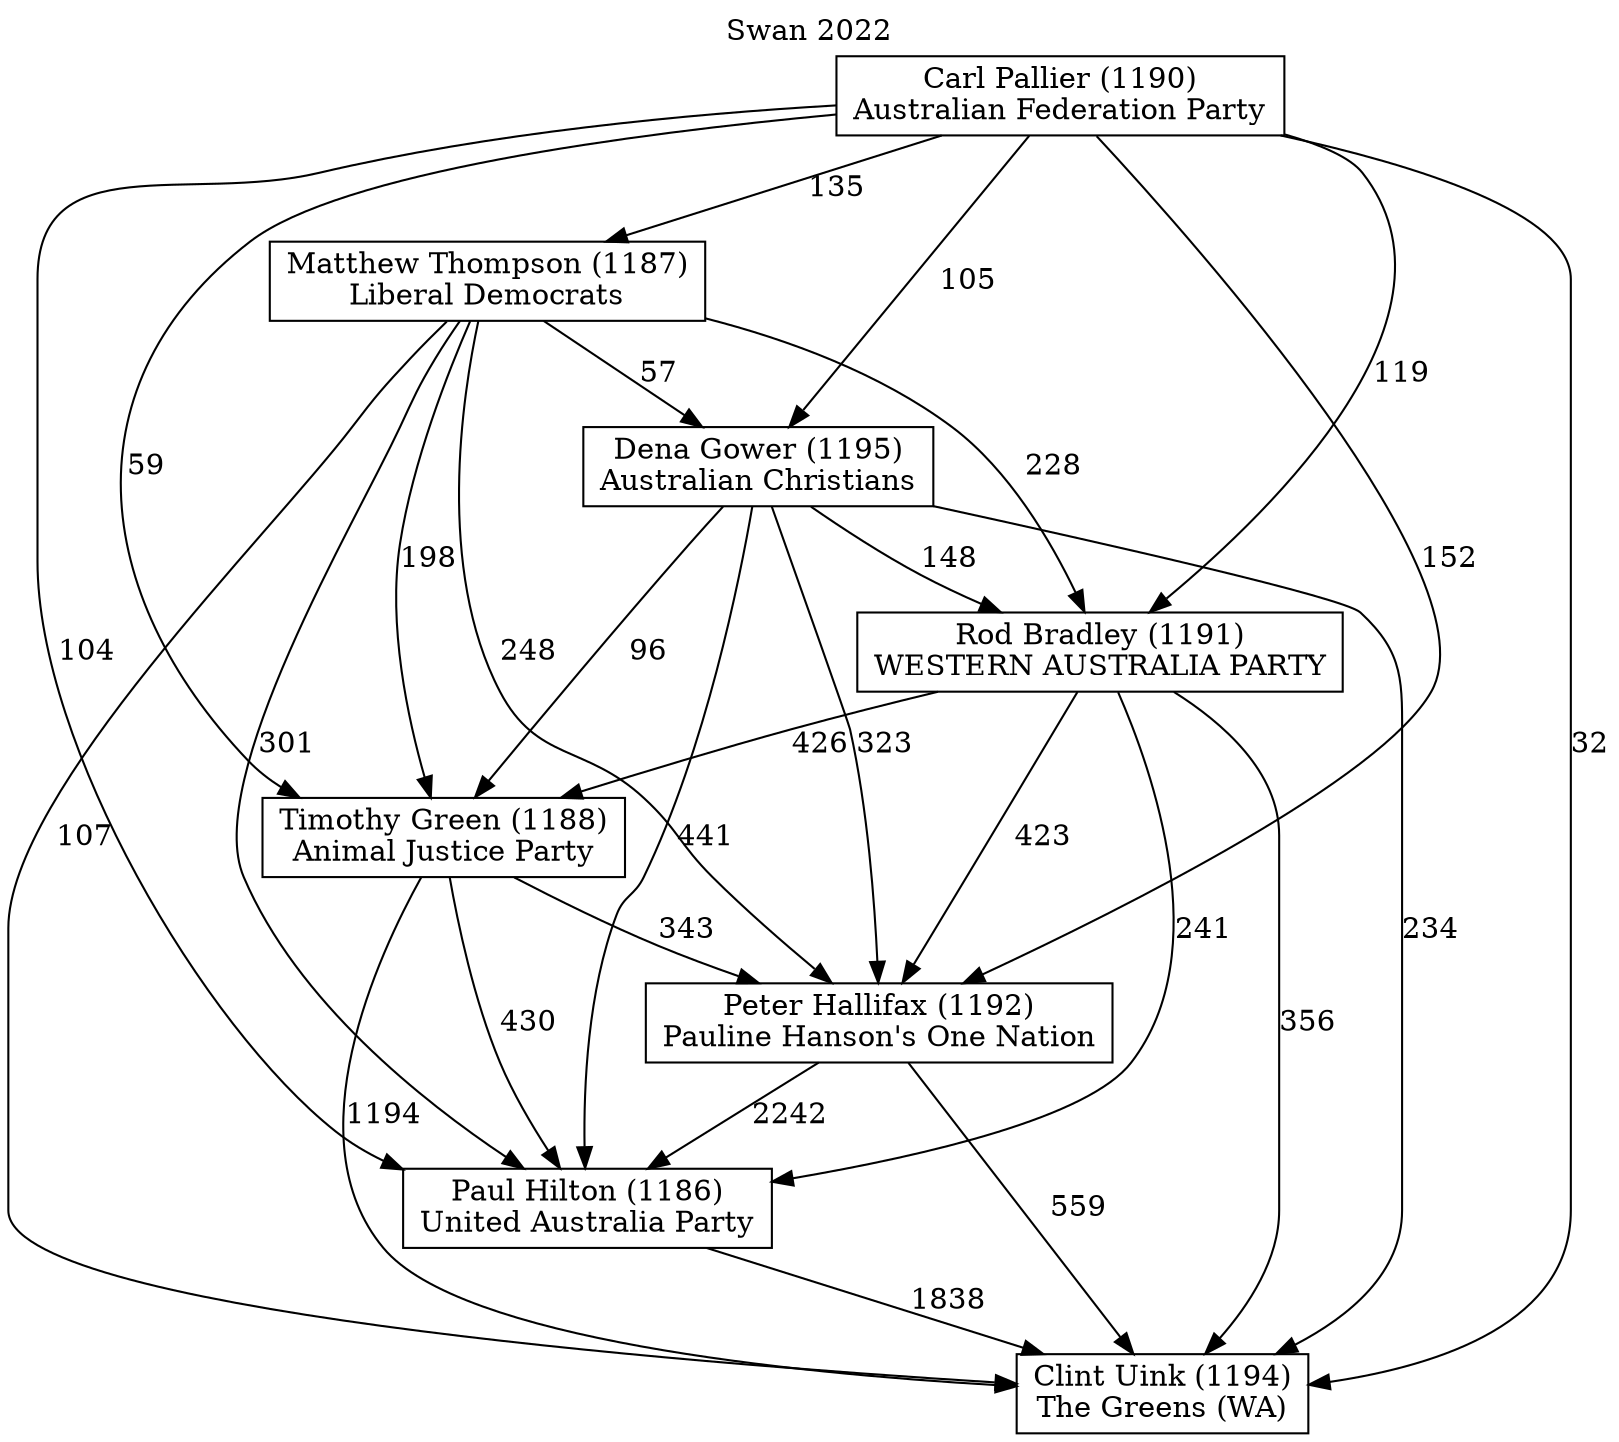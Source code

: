 // House preference flow
digraph "Clint Uink (1194)_Swan_2022" {
	graph [label="Swan 2022" labelloc=t mclimit=10]
	node [shape=box]
	"Matthew Thompson (1187)" [label="Matthew Thompson (1187)
Liberal Democrats"]
	"Dena Gower (1195)" [label="Dena Gower (1195)
Australian Christians"]
	"Clint Uink (1194)" [label="Clint Uink (1194)
The Greens (WA)"]
	"Paul Hilton (1186)" [label="Paul Hilton (1186)
United Australia Party"]
	"Carl Pallier (1190)" [label="Carl Pallier (1190)
Australian Federation Party"]
	"Peter Hallifax (1192)" [label="Peter Hallifax (1192)
Pauline Hanson's One Nation"]
	"Rod Bradley (1191)" [label="Rod Bradley (1191)
WESTERN AUSTRALIA PARTY"]
	"Timothy Green (1188)" [label="Timothy Green (1188)
Animal Justice Party"]
	"Rod Bradley (1191)" -> "Paul Hilton (1186)" [label=241]
	"Matthew Thompson (1187)" -> "Clint Uink (1194)" [label=107]
	"Carl Pallier (1190)" -> "Timothy Green (1188)" [label=59]
	"Dena Gower (1195)" -> "Clint Uink (1194)" [label=234]
	"Rod Bradley (1191)" -> "Peter Hallifax (1192)" [label=423]
	"Carl Pallier (1190)" -> "Clint Uink (1194)" [label=32]
	"Peter Hallifax (1192)" -> "Paul Hilton (1186)" [label=2242]
	"Dena Gower (1195)" -> "Rod Bradley (1191)" [label=148]
	"Carl Pallier (1190)" -> "Matthew Thompson (1187)" [label=135]
	"Peter Hallifax (1192)" -> "Clint Uink (1194)" [label=559]
	"Matthew Thompson (1187)" -> "Rod Bradley (1191)" [label=228]
	"Dena Gower (1195)" -> "Timothy Green (1188)" [label=96]
	"Dena Gower (1195)" -> "Paul Hilton (1186)" [label=441]
	"Carl Pallier (1190)" -> "Dena Gower (1195)" [label=105]
	"Rod Bradley (1191)" -> "Clint Uink (1194)" [label=356]
	"Dena Gower (1195)" -> "Peter Hallifax (1192)" [label=323]
	"Matthew Thompson (1187)" -> "Dena Gower (1195)" [label=57]
	"Paul Hilton (1186)" -> "Clint Uink (1194)" [label=1838]
	"Timothy Green (1188)" -> "Peter Hallifax (1192)" [label=343]
	"Matthew Thompson (1187)" -> "Timothy Green (1188)" [label=198]
	"Matthew Thompson (1187)" -> "Peter Hallifax (1192)" [label=248]
	"Carl Pallier (1190)" -> "Rod Bradley (1191)" [label=119]
	"Rod Bradley (1191)" -> "Timothy Green (1188)" [label=426]
	"Matthew Thompson (1187)" -> "Paul Hilton (1186)" [label=301]
	"Timothy Green (1188)" -> "Clint Uink (1194)" [label=1194]
	"Carl Pallier (1190)" -> "Paul Hilton (1186)" [label=104]
	"Carl Pallier (1190)" -> "Peter Hallifax (1192)" [label=152]
	"Timothy Green (1188)" -> "Paul Hilton (1186)" [label=430]
}
